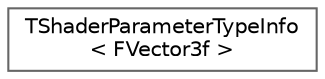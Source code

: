 digraph "Graphical Class Hierarchy"
{
 // INTERACTIVE_SVG=YES
 // LATEX_PDF_SIZE
  bgcolor="transparent";
  edge [fontname=Helvetica,fontsize=10,labelfontname=Helvetica,labelfontsize=10];
  node [fontname=Helvetica,fontsize=10,shape=box,height=0.2,width=0.4];
  rankdir="LR";
  Node0 [id="Node000000",label="TShaderParameterTypeInfo\l\< FVector3f \>",height=0.2,width=0.4,color="grey40", fillcolor="white", style="filled",URL="$de/d61/structTShaderParameterTypeInfo_3_01FVector3f_01_4.html",tooltip=" "];
}

